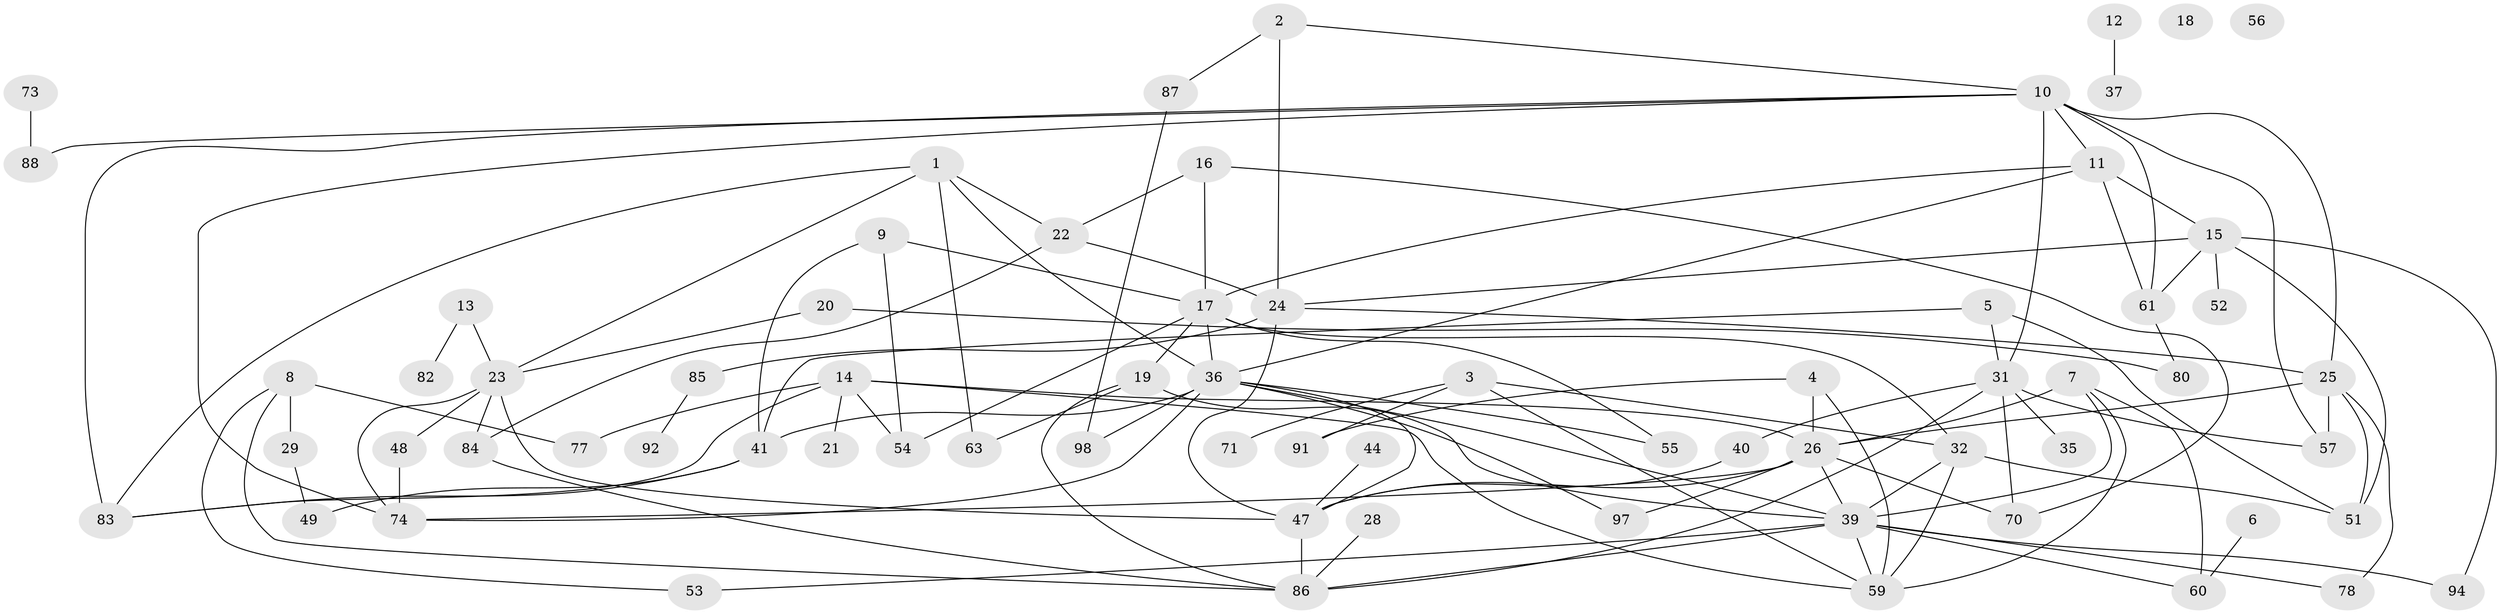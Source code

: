 // Generated by graph-tools (version 1.1) at 2025/23/03/03/25 07:23:30]
// undirected, 70 vertices, 121 edges
graph export_dot {
graph [start="1"]
  node [color=gray90,style=filled];
  1 [super="+50"];
  2;
  3;
  4;
  5 [super="+38"];
  6 [super="+64"];
  7 [super="+42"];
  8 [super="+72"];
  9;
  10 [super="+34"];
  11 [super="+33"];
  12;
  13;
  14 [super="+95"];
  15 [super="+69"];
  16;
  17 [super="+30"];
  18;
  19 [super="+65"];
  20;
  21;
  22;
  23 [super="+100"];
  24 [super="+58"];
  25 [super="+27"];
  26 [super="+46"];
  28;
  29;
  31 [super="+89"];
  32 [super="+43"];
  35;
  36 [super="+62"];
  37 [super="+68"];
  39 [super="+45"];
  40 [super="+79"];
  41 [super="+81"];
  44;
  47 [super="+67"];
  48;
  49;
  51 [super="+90"];
  52;
  53;
  54;
  55 [super="+66"];
  56;
  57;
  59 [super="+93"];
  60;
  61 [super="+76"];
  63;
  70;
  71;
  73;
  74 [super="+75"];
  77;
  78;
  80;
  82;
  83;
  84 [super="+96"];
  85;
  86 [super="+99"];
  87;
  88;
  91;
  92;
  94;
  97;
  98;
  1 -- 83;
  1 -- 22;
  1 -- 63;
  1 -- 23;
  1 -- 36;
  2 -- 24;
  2 -- 87;
  2 -- 10;
  3 -- 32;
  3 -- 71;
  3 -- 91;
  3 -- 59;
  4 -- 59;
  4 -- 91;
  4 -- 26;
  5 -- 51;
  5 -- 31;
  5 -- 41;
  6 -- 60;
  7 -- 26;
  7 -- 59;
  7 -- 60;
  7 -- 39;
  8 -- 29;
  8 -- 77;
  8 -- 53;
  8 -- 86;
  9 -- 17;
  9 -- 54;
  9 -- 41;
  10 -- 57;
  10 -- 61;
  10 -- 83;
  10 -- 88;
  10 -- 25;
  10 -- 31;
  10 -- 74;
  10 -- 11;
  11 -- 36;
  11 -- 17;
  11 -- 61;
  11 -- 15;
  12 -- 37;
  13 -- 23;
  13 -- 82;
  14 -- 54;
  14 -- 77;
  14 -- 83;
  14 -- 21;
  14 -- 26;
  14 -- 59;
  15 -- 24;
  15 -- 51;
  15 -- 52;
  15 -- 61;
  15 -- 94;
  16 -- 17;
  16 -- 22;
  16 -- 70;
  17 -- 19;
  17 -- 55;
  17 -- 54;
  17 -- 32;
  17 -- 36;
  19 -- 86;
  19 -- 63;
  19 -- 39;
  20 -- 23;
  20 -- 80;
  22 -- 24;
  22 -- 84;
  23 -- 84;
  23 -- 48;
  23 -- 74;
  23 -- 47;
  24 -- 25;
  24 -- 47;
  24 -- 85;
  25 -- 57;
  25 -- 78;
  25 -- 26;
  25 -- 51;
  26 -- 47;
  26 -- 97;
  26 -- 74;
  26 -- 70;
  26 -- 39;
  28 -- 86;
  29 -- 49;
  31 -- 35;
  31 -- 40;
  31 -- 70;
  31 -- 57;
  31 -- 86;
  32 -- 39 [weight=2];
  32 -- 51;
  32 -- 59;
  36 -- 39;
  36 -- 47;
  36 -- 74;
  36 -- 41;
  36 -- 97;
  36 -- 98;
  36 -- 55;
  39 -- 60;
  39 -- 78;
  39 -- 94;
  39 -- 53;
  39 -- 86;
  39 -- 59;
  40 -- 47;
  41 -- 49;
  41 -- 83;
  44 -- 47;
  47 -- 86 [weight=2];
  48 -- 74;
  61 -- 80;
  73 -- 88;
  84 -- 86;
  85 -- 92;
  87 -- 98;
}
